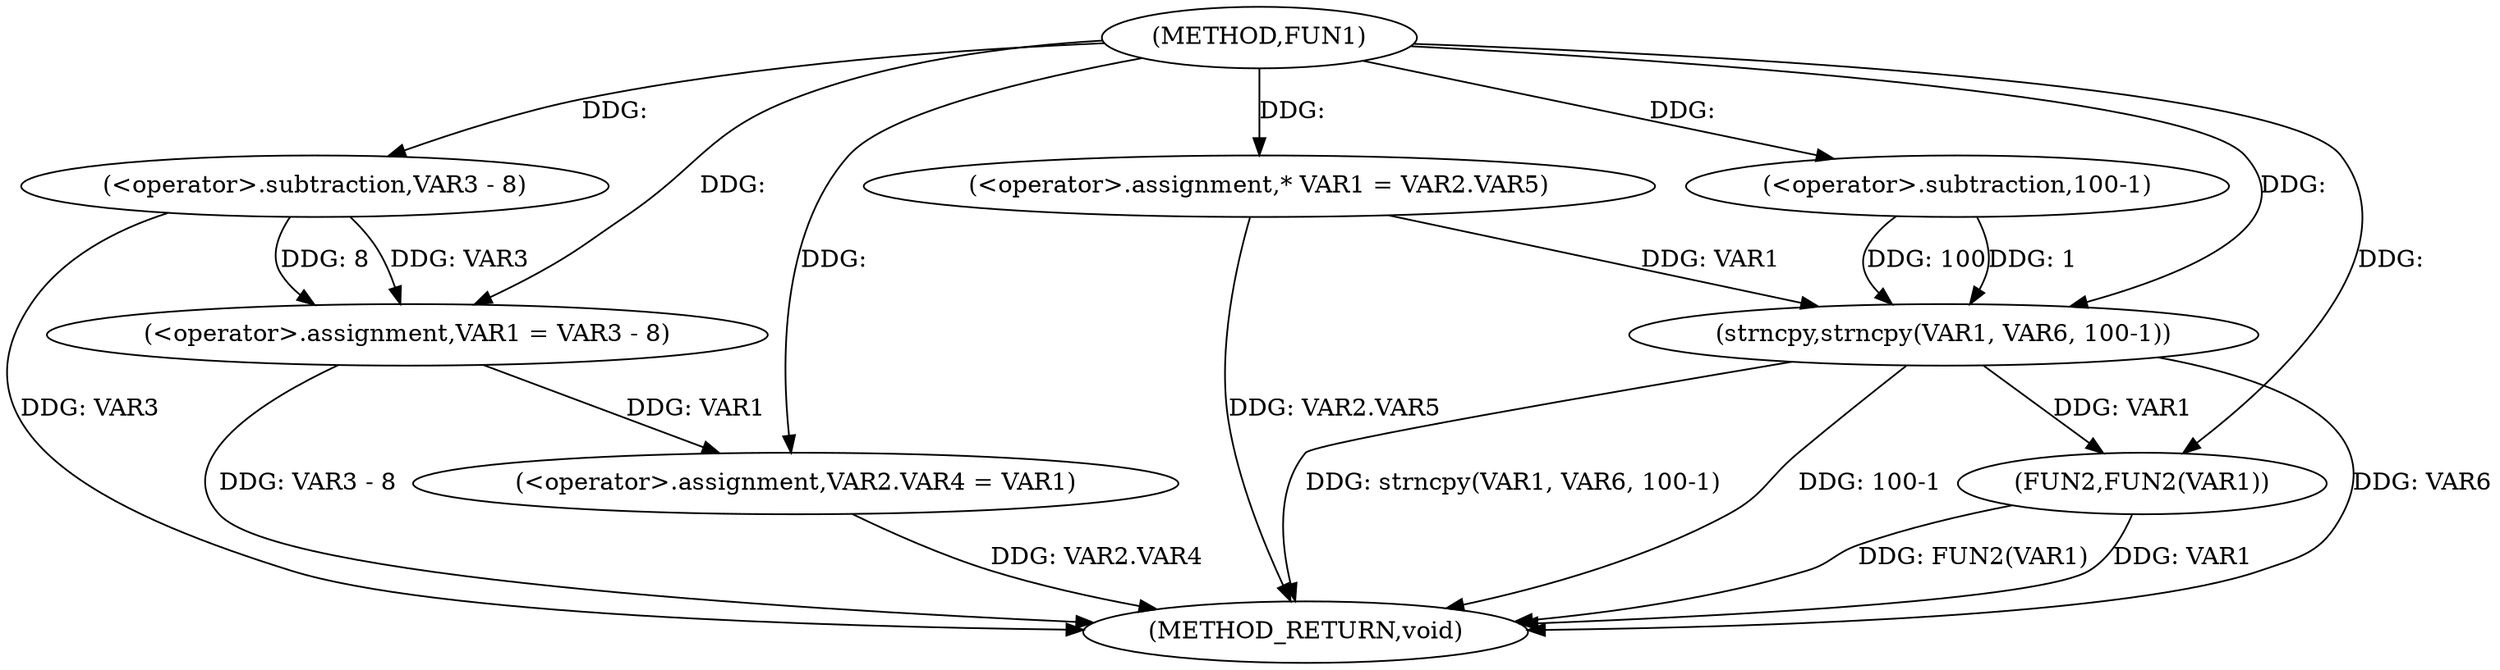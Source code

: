 digraph FUN1 {  
"1000100" [label = "(METHOD,FUN1)" ]
"1000132" [label = "(METHOD_RETURN,void)" ]
"1000105" [label = "(<operator>.assignment,VAR1 = VAR3 - 8)" ]
"1000107" [label = "(<operator>.subtraction,VAR3 - 8)" ]
"1000110" [label = "(<operator>.assignment,VAR2.VAR4 = VAR1)" ]
"1000117" [label = "(<operator>.assignment,* VAR1 = VAR2.VAR5)" ]
"1000124" [label = "(strncpy,strncpy(VAR1, VAR6, 100-1))" ]
"1000127" [label = "(<operator>.subtraction,100-1)" ]
"1000130" [label = "(FUN2,FUN2(VAR1))" ]
  "1000107" -> "1000132"  [ label = "DDG: VAR3"] 
  "1000105" -> "1000132"  [ label = "DDG: VAR3 - 8"] 
  "1000124" -> "1000132"  [ label = "DDG: 100-1"] 
  "1000117" -> "1000132"  [ label = "DDG: VAR2.VAR5"] 
  "1000110" -> "1000132"  [ label = "DDG: VAR2.VAR4"] 
  "1000130" -> "1000132"  [ label = "DDG: FUN2(VAR1)"] 
  "1000124" -> "1000132"  [ label = "DDG: VAR6"] 
  "1000130" -> "1000132"  [ label = "DDG: VAR1"] 
  "1000124" -> "1000132"  [ label = "DDG: strncpy(VAR1, VAR6, 100-1)"] 
  "1000107" -> "1000105"  [ label = "DDG: VAR3"] 
  "1000107" -> "1000105"  [ label = "DDG: 8"] 
  "1000100" -> "1000105"  [ label = "DDG: "] 
  "1000100" -> "1000107"  [ label = "DDG: "] 
  "1000105" -> "1000110"  [ label = "DDG: VAR1"] 
  "1000100" -> "1000110"  [ label = "DDG: "] 
  "1000100" -> "1000117"  [ label = "DDG: "] 
  "1000117" -> "1000124"  [ label = "DDG: VAR1"] 
  "1000100" -> "1000124"  [ label = "DDG: "] 
  "1000127" -> "1000124"  [ label = "DDG: 100"] 
  "1000127" -> "1000124"  [ label = "DDG: 1"] 
  "1000100" -> "1000127"  [ label = "DDG: "] 
  "1000124" -> "1000130"  [ label = "DDG: VAR1"] 
  "1000100" -> "1000130"  [ label = "DDG: "] 
}
